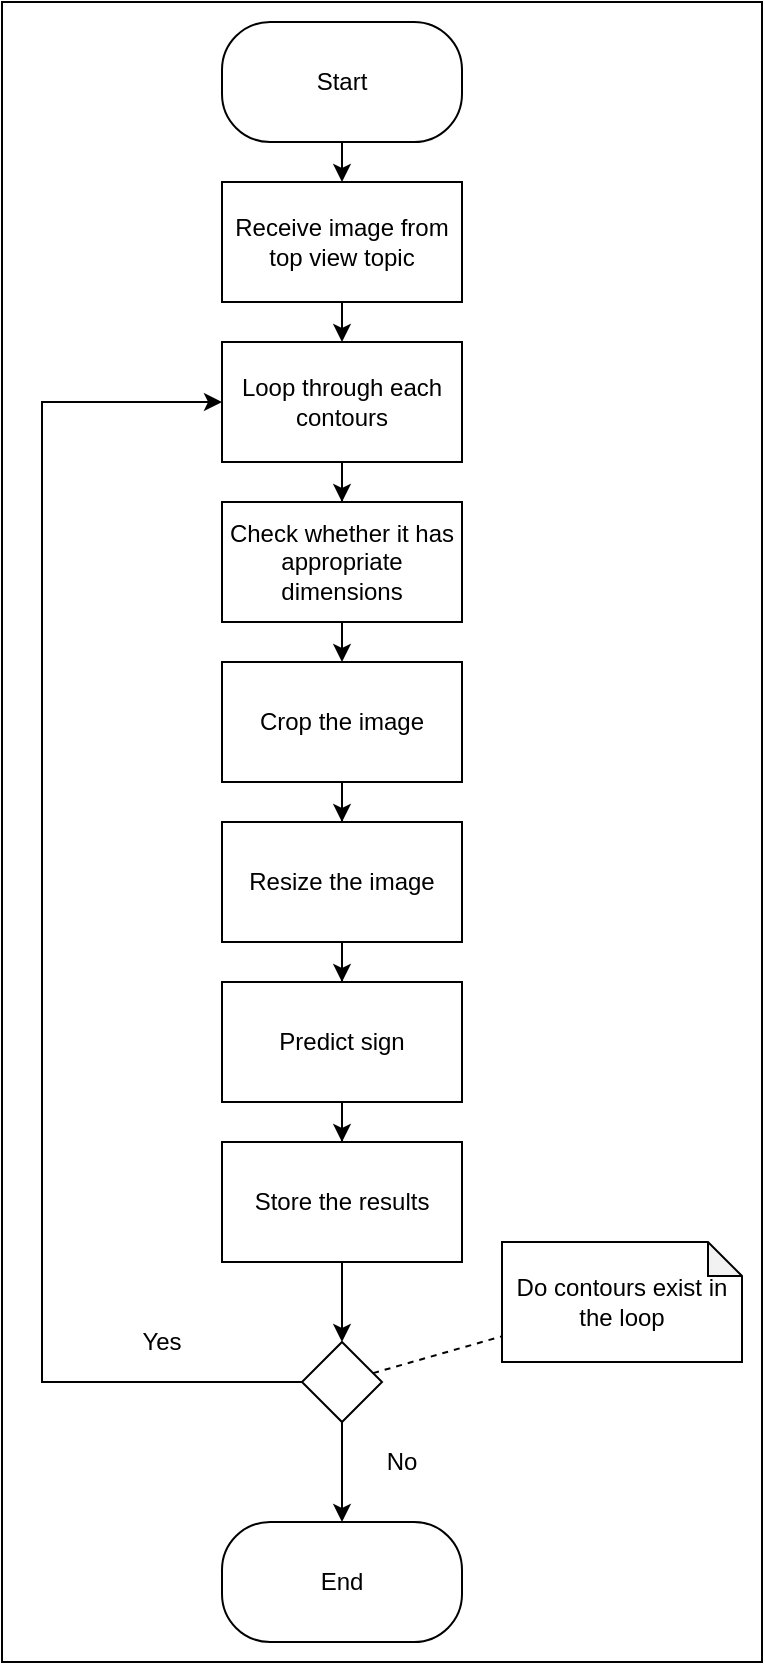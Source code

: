 <mxfile version="12.7.0" type="device"><diagram id="EV1fQ6kESvpv4a_IgFst" name="Page-1"><mxGraphModel dx="782" dy="1851" grid="1" gridSize="10" guides="1" tooltips="1" connect="1" arrows="1" fold="1" page="1" pageScale="1" pageWidth="850" pageHeight="1100" math="0" shadow="0"><root><mxCell id="0"/><mxCell id="1" parent="0"/><mxCell id="ExyA2WJwu6tgZErh044f-29" value="" style="rounded=0;whiteSpace=wrap;html=1;" vertex="1" parent="1"><mxGeometry x="170" y="-10" width="380" height="830" as="geometry"/></mxCell><mxCell id="ExyA2WJwu6tgZErh044f-8" style="edgeStyle=orthogonalEdgeStyle;rounded=0;orthogonalLoop=1;jettySize=auto;html=1;exitX=0.5;exitY=1;exitDx=0;exitDy=0;entryX=0.5;entryY=0;entryDx=0;entryDy=0;" edge="1" parent="1" source="ExyA2WJwu6tgZErh044f-1" target="ExyA2WJwu6tgZErh044f-2"><mxGeometry relative="1" as="geometry"/></mxCell><mxCell id="ExyA2WJwu6tgZErh044f-1" value="Receive image from top view topic" style="rounded=0;whiteSpace=wrap;html=1;" vertex="1" parent="1"><mxGeometry x="280" y="80" width="120" height="60" as="geometry"/></mxCell><mxCell id="ExyA2WJwu6tgZErh044f-9" style="edgeStyle=orthogonalEdgeStyle;rounded=0;orthogonalLoop=1;jettySize=auto;html=1;exitX=0.5;exitY=1;exitDx=0;exitDy=0;" edge="1" parent="1" source="ExyA2WJwu6tgZErh044f-2" target="ExyA2WJwu6tgZErh044f-3"><mxGeometry relative="1" as="geometry"/></mxCell><mxCell id="ExyA2WJwu6tgZErh044f-2" value="Loop through each contours" style="rounded=0;whiteSpace=wrap;html=1;" vertex="1" parent="1"><mxGeometry x="280" y="160" width="120" height="60" as="geometry"/></mxCell><mxCell id="ExyA2WJwu6tgZErh044f-10" style="edgeStyle=orthogonalEdgeStyle;rounded=0;orthogonalLoop=1;jettySize=auto;html=1;exitX=0.5;exitY=1;exitDx=0;exitDy=0;entryX=0.5;entryY=0;entryDx=0;entryDy=0;" edge="1" parent="1" source="ExyA2WJwu6tgZErh044f-3" target="ExyA2WJwu6tgZErh044f-4"><mxGeometry relative="1" as="geometry"/></mxCell><mxCell id="ExyA2WJwu6tgZErh044f-3" value="Check whether it has appropriate dimensions" style="rounded=0;whiteSpace=wrap;html=1;" vertex="1" parent="1"><mxGeometry x="280" y="240" width="120" height="60" as="geometry"/></mxCell><mxCell id="ExyA2WJwu6tgZErh044f-22" style="edgeStyle=orthogonalEdgeStyle;rounded=0;orthogonalLoop=1;jettySize=auto;html=1;exitX=0.5;exitY=1;exitDx=0;exitDy=0;" edge="1" parent="1" source="ExyA2WJwu6tgZErh044f-4" target="ExyA2WJwu6tgZErh044f-5"><mxGeometry relative="1" as="geometry"/></mxCell><mxCell id="ExyA2WJwu6tgZErh044f-4" value="Crop the image" style="rounded=0;whiteSpace=wrap;html=1;" vertex="1" parent="1"><mxGeometry x="280" y="320" width="120" height="60" as="geometry"/></mxCell><mxCell id="ExyA2WJwu6tgZErh044f-23" style="edgeStyle=orthogonalEdgeStyle;rounded=0;orthogonalLoop=1;jettySize=auto;html=1;exitX=0.5;exitY=1;exitDx=0;exitDy=0;" edge="1" parent="1" source="ExyA2WJwu6tgZErh044f-5" target="ExyA2WJwu6tgZErh044f-6"><mxGeometry relative="1" as="geometry"/></mxCell><mxCell id="ExyA2WJwu6tgZErh044f-5" value="Resize the image" style="rounded=0;whiteSpace=wrap;html=1;" vertex="1" parent="1"><mxGeometry x="280" y="400" width="120" height="60" as="geometry"/></mxCell><mxCell id="ExyA2WJwu6tgZErh044f-24" style="edgeStyle=orthogonalEdgeStyle;rounded=0;orthogonalLoop=1;jettySize=auto;html=1;exitX=0.5;exitY=1;exitDx=0;exitDy=0;" edge="1" parent="1" source="ExyA2WJwu6tgZErh044f-6" target="ExyA2WJwu6tgZErh044f-7"><mxGeometry relative="1" as="geometry"/></mxCell><mxCell id="ExyA2WJwu6tgZErh044f-6" value="Predict sign" style="rounded=0;whiteSpace=wrap;html=1;" vertex="1" parent="1"><mxGeometry x="280" y="480" width="120" height="60" as="geometry"/></mxCell><mxCell id="ExyA2WJwu6tgZErh044f-25" style="edgeStyle=orthogonalEdgeStyle;rounded=0;orthogonalLoop=1;jettySize=auto;html=1;exitX=0.5;exitY=1;exitDx=0;exitDy=0;" edge="1" parent="1" source="ExyA2WJwu6tgZErh044f-7" target="ExyA2WJwu6tgZErh044f-14"><mxGeometry relative="1" as="geometry"/></mxCell><mxCell id="ExyA2WJwu6tgZErh044f-7" value="Store the results" style="rounded=0;whiteSpace=wrap;html=1;" vertex="1" parent="1"><mxGeometry x="280" y="560" width="120" height="60" as="geometry"/></mxCell><mxCell id="ExyA2WJwu6tgZErh044f-28" style="edgeStyle=orthogonalEdgeStyle;rounded=0;orthogonalLoop=1;jettySize=auto;html=1;exitX=0.5;exitY=1;exitDx=0;exitDy=0;entryX=0.5;entryY=0;entryDx=0;entryDy=0;" edge="1" parent="1" source="ExyA2WJwu6tgZErh044f-12" target="ExyA2WJwu6tgZErh044f-1"><mxGeometry relative="1" as="geometry"/></mxCell><mxCell id="ExyA2WJwu6tgZErh044f-12" value="Start" style="rounded=1;whiteSpace=wrap;html=1;arcSize=40;" vertex="1" parent="1"><mxGeometry x="280" width="120" height="60" as="geometry"/></mxCell><mxCell id="ExyA2WJwu6tgZErh044f-13" value="End" style="rounded=1;whiteSpace=wrap;html=1;arcSize=40;" vertex="1" parent="1"><mxGeometry x="280" y="750" width="120" height="60" as="geometry"/></mxCell><mxCell id="ExyA2WJwu6tgZErh044f-19" style="edgeStyle=orthogonalEdgeStyle;rounded=0;orthogonalLoop=1;jettySize=auto;html=1;exitX=0.5;exitY=1;exitDx=0;exitDy=0;entryX=0.5;entryY=0;entryDx=0;entryDy=0;" edge="1" parent="1" source="ExyA2WJwu6tgZErh044f-14" target="ExyA2WJwu6tgZErh044f-13"><mxGeometry relative="1" as="geometry"/></mxCell><mxCell id="ExyA2WJwu6tgZErh044f-26" style="edgeStyle=orthogonalEdgeStyle;rounded=0;orthogonalLoop=1;jettySize=auto;html=1;exitX=0;exitY=0.5;exitDx=0;exitDy=0;entryX=0;entryY=0.5;entryDx=0;entryDy=0;" edge="1" parent="1" source="ExyA2WJwu6tgZErh044f-14" target="ExyA2WJwu6tgZErh044f-2"><mxGeometry relative="1" as="geometry"><Array as="points"><mxPoint x="190" y="680"/><mxPoint x="190" y="190"/></Array></mxGeometry></mxCell><mxCell id="ExyA2WJwu6tgZErh044f-14" value="" style="rhombus;whiteSpace=wrap;html=1;" vertex="1" parent="1"><mxGeometry x="320" y="660" width="40" height="40" as="geometry"/></mxCell><mxCell id="ExyA2WJwu6tgZErh044f-17" value="Do contours exist in the loop" style="shape=note;whiteSpace=wrap;html=1;backgroundOutline=1;darkOpacity=0.05;size=17;" vertex="1" parent="1"><mxGeometry x="420" y="610" width="120" height="60" as="geometry"/></mxCell><mxCell id="ExyA2WJwu6tgZErh044f-18" value="" style="endArrow=none;html=1;dashed=1;" edge="1" parent="1" source="ExyA2WJwu6tgZErh044f-14" target="ExyA2WJwu6tgZErh044f-17"><mxGeometry width="50" height="50" relative="1" as="geometry"><mxPoint x="380" y="680" as="sourcePoint"/><mxPoint x="430" y="630" as="targetPoint"/></mxGeometry></mxCell><mxCell id="ExyA2WJwu6tgZErh044f-20" value="No" style="text;html=1;strokeColor=none;fillColor=none;align=center;verticalAlign=middle;whiteSpace=wrap;rounded=0;" vertex="1" parent="1"><mxGeometry x="350" y="710" width="40" height="20" as="geometry"/></mxCell><mxCell id="ExyA2WJwu6tgZErh044f-27" value="Yes" style="text;html=1;strokeColor=none;fillColor=none;align=center;verticalAlign=middle;whiteSpace=wrap;rounded=0;" vertex="1" parent="1"><mxGeometry x="230" y="650" width="40" height="20" as="geometry"/></mxCell></root></mxGraphModel></diagram></mxfile>